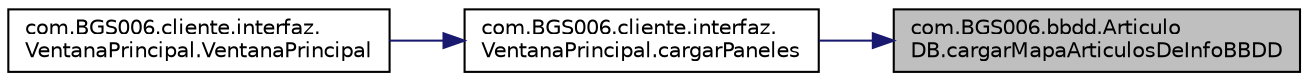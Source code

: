 digraph "com.BGS006.bbdd.ArticuloDB.cargarMapaArticulosDeInfoBBDD"
{
 // LATEX_PDF_SIZE
  edge [fontname="Helvetica",fontsize="10",labelfontname="Helvetica",labelfontsize="10"];
  node [fontname="Helvetica",fontsize="10",shape=record];
  rankdir="RL";
  Node1 [label="com.BGS006.bbdd.Articulo\lDB.cargarMapaArticulosDeInfoBBDD",height=0.2,width=0.4,color="black", fillcolor="grey75", style="filled", fontcolor="black",tooltip=" "];
  Node1 -> Node2 [dir="back",color="midnightblue",fontsize="10",style="solid",fontname="Helvetica"];
  Node2 [label="com.BGS006.cliente.interfaz.\lVentanaPrincipal.cargarPaneles",height=0.2,width=0.4,color="black", fillcolor="white", style="filled",URL="$classcom_1_1_b_g_s006_1_1cliente_1_1interfaz_1_1_ventana_principal.html#a53cd0df6a55742d161d867e064d58653",tooltip=" "];
  Node2 -> Node3 [dir="back",color="midnightblue",fontsize="10",style="solid",fontname="Helvetica"];
  Node3 [label="com.BGS006.cliente.interfaz.\lVentanaPrincipal.VentanaPrincipal",height=0.2,width=0.4,color="black", fillcolor="white", style="filled",URL="$classcom_1_1_b_g_s006_1_1cliente_1_1interfaz_1_1_ventana_principal.html#ad73ee0bb3fdcede7d8734e38391f3601",tooltip=" "];
}
